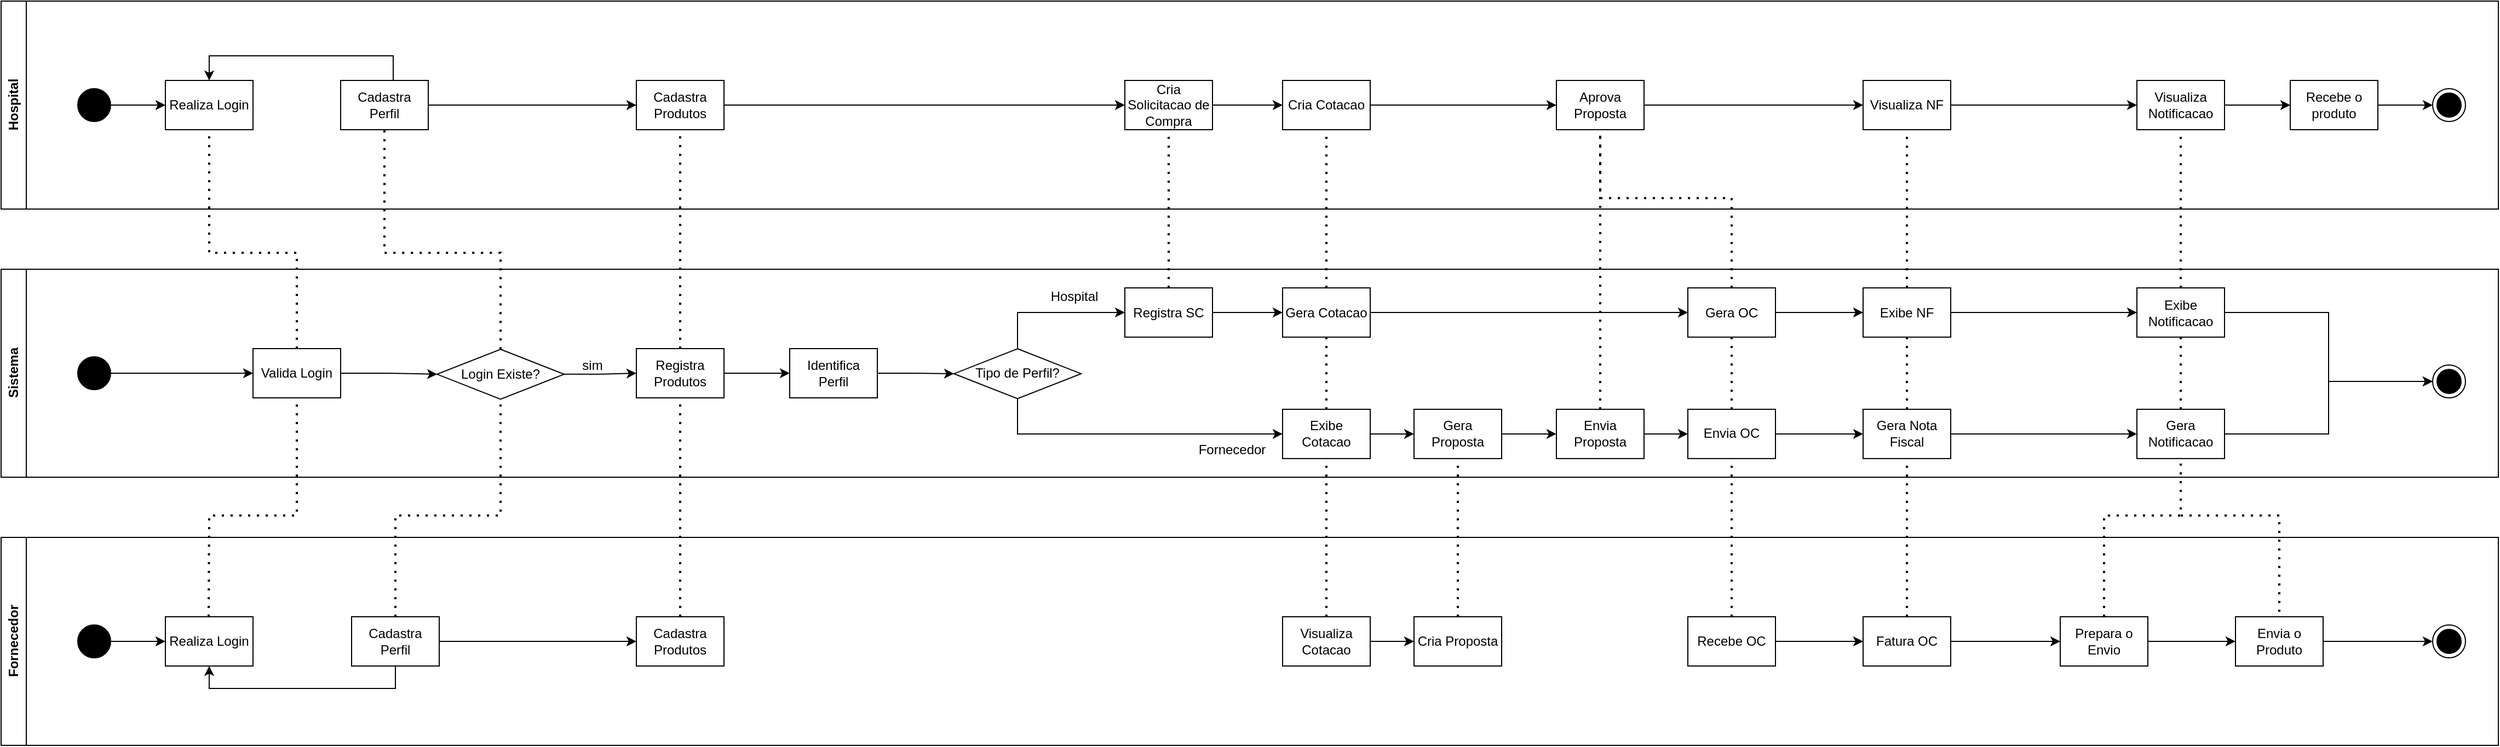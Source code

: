 <mxfile version="21.1.1" type="github">
  <diagram name="Página-1" id="NxQv1sxKOMNu2wI81o3b">
    <mxGraphModel dx="1391" dy="778" grid="1" gridSize="10" guides="1" tooltips="1" connect="1" arrows="1" fold="1" page="1" pageScale="1" pageWidth="827" pageHeight="1169" math="0" shadow="0">
      <root>
        <mxCell id="0" />
        <mxCell id="1" parent="0" />
        <mxCell id="3VhkNSMrKnLqijpkA6vH-1" value="Hospital" style="swimlane;horizontal=0;whiteSpace=wrap;html=1;resizable=1;rotatable=0;cloneable=0;deletable=0;movable=0;allowArrows=0;connectable=0;autosize=1;" parent="1" vertex="1">
          <mxGeometry x="90" y="150" width="2280" height="190" as="geometry" />
        </mxCell>
        <mxCell id="3VhkNSMrKnLqijpkA6vH-9" value="Realiza Login" style="rounded=0;whiteSpace=wrap;html=1;" parent="3VhkNSMrKnLqijpkA6vH-1" vertex="1">
          <mxGeometry x="150" y="72.5" width="80" height="45" as="geometry" />
        </mxCell>
        <mxCell id="msIecjwq2WBjN2WtS-0W-104" style="edgeStyle=orthogonalEdgeStyle;rounded=0;orthogonalLoop=1;jettySize=auto;html=1;entryX=0;entryY=0.5;entryDx=0;entryDy=0;" edge="1" parent="3VhkNSMrKnLqijpkA6vH-1" source="3VhkNSMrKnLqijpkA6vH-10" target="3VhkNSMrKnLqijpkA6vH-11">
          <mxGeometry relative="1" as="geometry" />
        </mxCell>
        <mxCell id="3VhkNSMrKnLqijpkA6vH-10" value="Cadastra Produtos" style="rounded=0;whiteSpace=wrap;html=1;" parent="3VhkNSMrKnLqijpkA6vH-1" vertex="1">
          <mxGeometry x="580" y="72.5" width="80" height="45" as="geometry" />
        </mxCell>
        <mxCell id="msIecjwq2WBjN2WtS-0W-105" style="edgeStyle=orthogonalEdgeStyle;rounded=0;orthogonalLoop=1;jettySize=auto;html=1;entryX=0;entryY=0.5;entryDx=0;entryDy=0;" edge="1" parent="3VhkNSMrKnLqijpkA6vH-1" source="3VhkNSMrKnLqijpkA6vH-11" target="3VhkNSMrKnLqijpkA6vH-12">
          <mxGeometry relative="1" as="geometry" />
        </mxCell>
        <mxCell id="3VhkNSMrKnLqijpkA6vH-11" value="Cria Solicitacao de Compra" style="rounded=0;whiteSpace=wrap;html=1;" parent="3VhkNSMrKnLqijpkA6vH-1" vertex="1">
          <mxGeometry x="1026" y="72.5" width="80" height="45" as="geometry" />
        </mxCell>
        <mxCell id="msIecjwq2WBjN2WtS-0W-116" style="edgeStyle=orthogonalEdgeStyle;rounded=0;orthogonalLoop=1;jettySize=auto;html=1;entryX=0;entryY=0.5;entryDx=0;entryDy=0;" edge="1" parent="3VhkNSMrKnLqijpkA6vH-1" source="3VhkNSMrKnLqijpkA6vH-12" target="msIecjwq2WBjN2WtS-0W-21">
          <mxGeometry relative="1" as="geometry" />
        </mxCell>
        <mxCell id="3VhkNSMrKnLqijpkA6vH-12" value="Cria Cotacao" style="rounded=0;whiteSpace=wrap;html=1;" parent="3VhkNSMrKnLqijpkA6vH-1" vertex="1">
          <mxGeometry x="1170" y="72.5" width="80" height="45" as="geometry" />
        </mxCell>
        <mxCell id="msIecjwq2WBjN2WtS-0W-143" style="edgeStyle=orthogonalEdgeStyle;rounded=0;orthogonalLoop=1;jettySize=auto;html=1;entryX=0;entryY=0.5;entryDx=0;entryDy=0;" edge="1" parent="3VhkNSMrKnLqijpkA6vH-1" source="3VhkNSMrKnLqijpkA6vH-15" target="msIecjwq2WBjN2WtS-0W-138">
          <mxGeometry relative="1" as="geometry" />
        </mxCell>
        <mxCell id="3VhkNSMrKnLqijpkA6vH-15" value="Visualiza NF" style="rounded=0;whiteSpace=wrap;html=1;" parent="3VhkNSMrKnLqijpkA6vH-1" vertex="1">
          <mxGeometry x="1700" y="72.5" width="80" height="45" as="geometry" />
        </mxCell>
        <mxCell id="msIecjwq2WBjN2WtS-0W-129" style="edgeStyle=orthogonalEdgeStyle;rounded=0;orthogonalLoop=1;jettySize=auto;html=1;" edge="1" parent="3VhkNSMrKnLqijpkA6vH-1" source="3VhkNSMrKnLqijpkA6vH-16" target="3VhkNSMrKnLqijpkA6vH-26">
          <mxGeometry relative="1" as="geometry" />
        </mxCell>
        <mxCell id="3VhkNSMrKnLqijpkA6vH-16" value="Recebe o produto" style="rounded=0;whiteSpace=wrap;html=1;" parent="3VhkNSMrKnLqijpkA6vH-1" vertex="1">
          <mxGeometry x="2090" y="72.5" width="80" height="45" as="geometry" />
        </mxCell>
        <mxCell id="msIecjwq2WBjN2WtS-0W-47" style="edgeStyle=orthogonalEdgeStyle;rounded=0;orthogonalLoop=1;jettySize=auto;html=1;entryX=0;entryY=0.5;entryDx=0;entryDy=0;" edge="1" parent="3VhkNSMrKnLqijpkA6vH-1" source="3VhkNSMrKnLqijpkA6vH-22" target="3VhkNSMrKnLqijpkA6vH-9">
          <mxGeometry relative="1" as="geometry" />
        </mxCell>
        <mxCell id="3VhkNSMrKnLqijpkA6vH-22" value="" style="ellipse;fillColor=strokeColor;html=1;" parent="3VhkNSMrKnLqijpkA6vH-1" vertex="1">
          <mxGeometry x="70" y="80" width="30" height="30" as="geometry" />
        </mxCell>
        <mxCell id="3VhkNSMrKnLqijpkA6vH-26" value="" style="ellipse;html=1;shape=endState;fillColor=strokeColor;" parent="3VhkNSMrKnLqijpkA6vH-1" vertex="1">
          <mxGeometry x="2220" y="80" width="30" height="30" as="geometry" />
        </mxCell>
        <mxCell id="msIecjwq2WBjN2WtS-0W-126" style="edgeStyle=orthogonalEdgeStyle;rounded=0;orthogonalLoop=1;jettySize=auto;html=1;entryX=0;entryY=0.5;entryDx=0;entryDy=0;" edge="1" parent="3VhkNSMrKnLqijpkA6vH-1" source="msIecjwq2WBjN2WtS-0W-21" target="3VhkNSMrKnLqijpkA6vH-15">
          <mxGeometry relative="1" as="geometry" />
        </mxCell>
        <mxCell id="msIecjwq2WBjN2WtS-0W-21" value="Aprova Proposta" style="rounded=0;whiteSpace=wrap;html=1;" vertex="1" parent="3VhkNSMrKnLqijpkA6vH-1">
          <mxGeometry x="1420" y="72.5" width="80" height="45" as="geometry" />
        </mxCell>
        <mxCell id="msIecjwq2WBjN2WtS-0W-78" style="edgeStyle=orthogonalEdgeStyle;rounded=0;orthogonalLoop=1;jettySize=auto;html=1;entryX=0.5;entryY=0;entryDx=0;entryDy=0;" edge="1" parent="3VhkNSMrKnLqijpkA6vH-1" source="msIecjwq2WBjN2WtS-0W-75" target="3VhkNSMrKnLqijpkA6vH-9">
          <mxGeometry relative="1" as="geometry">
            <Array as="points">
              <mxPoint x="358" y="50" />
              <mxPoint x="190" y="50" />
            </Array>
          </mxGeometry>
        </mxCell>
        <mxCell id="msIecjwq2WBjN2WtS-0W-85" style="edgeStyle=orthogonalEdgeStyle;rounded=0;orthogonalLoop=1;jettySize=auto;html=1;entryX=0;entryY=0.5;entryDx=0;entryDy=0;" edge="1" parent="3VhkNSMrKnLqijpkA6vH-1" source="msIecjwq2WBjN2WtS-0W-75" target="3VhkNSMrKnLqijpkA6vH-10">
          <mxGeometry relative="1" as="geometry" />
        </mxCell>
        <mxCell id="msIecjwq2WBjN2WtS-0W-75" value="Cadastra Perfil" style="rounded=0;whiteSpace=wrap;html=1;" vertex="1" parent="3VhkNSMrKnLqijpkA6vH-1">
          <mxGeometry x="310" y="72.5" width="80" height="45" as="geometry" />
        </mxCell>
        <mxCell id="msIecjwq2WBjN2WtS-0W-144" style="edgeStyle=orthogonalEdgeStyle;rounded=0;orthogonalLoop=1;jettySize=auto;html=1;entryX=0;entryY=0.5;entryDx=0;entryDy=0;" edge="1" parent="3VhkNSMrKnLqijpkA6vH-1" source="msIecjwq2WBjN2WtS-0W-138" target="3VhkNSMrKnLqijpkA6vH-16">
          <mxGeometry relative="1" as="geometry" />
        </mxCell>
        <mxCell id="msIecjwq2WBjN2WtS-0W-138" value="Visualiza Notificacao" style="rounded=0;whiteSpace=wrap;html=1;" vertex="1" parent="3VhkNSMrKnLqijpkA6vH-1">
          <mxGeometry x="1950" y="72.5" width="80" height="45" as="geometry" />
        </mxCell>
        <mxCell id="3VhkNSMrKnLqijpkA6vH-2" value="Sistema" style="swimlane;horizontal=0;whiteSpace=wrap;html=1;movable=0;resizable=1;rotatable=0;cloneable=0;deletable=0;autosize=1;connectable=0;allowArrows=0;" parent="1" vertex="1">
          <mxGeometry x="90" y="395" width="2280" height="190" as="geometry" />
        </mxCell>
        <mxCell id="msIecjwq2WBjN2WtS-0W-48" style="edgeStyle=orthogonalEdgeStyle;rounded=0;orthogonalLoop=1;jettySize=auto;html=1;entryX=0;entryY=0.5;entryDx=0;entryDy=0;" edge="1" parent="3VhkNSMrKnLqijpkA6vH-2" source="3VhkNSMrKnLqijpkA6vH-25" target="msIecjwq2WBjN2WtS-0W-26">
          <mxGeometry relative="1" as="geometry" />
        </mxCell>
        <mxCell id="3VhkNSMrKnLqijpkA6vH-25" value="" style="ellipse;fillColor=strokeColor;html=1;" parent="3VhkNSMrKnLqijpkA6vH-2" vertex="1">
          <mxGeometry x="70" y="80" width="30" height="30" as="geometry" />
        </mxCell>
        <mxCell id="msIecjwq2WBjN2WtS-0W-61" value="" style="edgeStyle=orthogonalEdgeStyle;rounded=0;orthogonalLoop=1;jettySize=auto;html=1;" edge="1" parent="3VhkNSMrKnLqijpkA6vH-2" source="msIecjwq2WBjN2WtS-0W-26" target="msIecjwq2WBjN2WtS-0W-57">
          <mxGeometry relative="1" as="geometry" />
        </mxCell>
        <mxCell id="msIecjwq2WBjN2WtS-0W-26" value="Valida Login" style="rounded=0;whiteSpace=wrap;html=1;" vertex="1" parent="3VhkNSMrKnLqijpkA6vH-2">
          <mxGeometry x="230" y="72.5" width="80" height="45" as="geometry" />
        </mxCell>
        <mxCell id="msIecjwq2WBjN2WtS-0W-98" style="edgeStyle=orthogonalEdgeStyle;rounded=0;orthogonalLoop=1;jettySize=auto;html=1;entryX=0;entryY=0.5;entryDx=0;entryDy=0;" edge="1" parent="3VhkNSMrKnLqijpkA6vH-2" source="msIecjwq2WBjN2WtS-0W-29" target="msIecjwq2WBjN2WtS-0W-91">
          <mxGeometry relative="1" as="geometry" />
        </mxCell>
        <mxCell id="msIecjwq2WBjN2WtS-0W-29" value="Exibe Cotacao" style="rounded=0;whiteSpace=wrap;html=1;" vertex="1" parent="3VhkNSMrKnLqijpkA6vH-2">
          <mxGeometry x="1170" y="127.96" width="80" height="45" as="geometry" />
        </mxCell>
        <mxCell id="msIecjwq2WBjN2WtS-0W-42" style="edgeStyle=orthogonalEdgeStyle;rounded=0;orthogonalLoop=1;jettySize=auto;html=1;entryX=0;entryY=0.5;entryDx=0;entryDy=0;exitX=0.5;exitY=1;exitDx=0;exitDy=0;" edge="1" parent="3VhkNSMrKnLqijpkA6vH-2" source="msIecjwq2WBjN2WtS-0W-71" target="msIecjwq2WBjN2WtS-0W-29">
          <mxGeometry relative="1" as="geometry">
            <mxPoint x="919.5" y="118.58" as="sourcePoint" />
            <Array as="points">
              <mxPoint x="928" y="150.53" />
            </Array>
          </mxGeometry>
        </mxCell>
        <mxCell id="msIecjwq2WBjN2WtS-0W-40" value="" style="endArrow=none;dashed=1;html=1;dashPattern=1 3;strokeWidth=2;rounded=0;exitX=0.5;exitY=0;exitDx=0;exitDy=0;entryX=0.5;entryY=1;entryDx=0;entryDy=0;" edge="1" parent="3VhkNSMrKnLqijpkA6vH-2" target="msIecjwq2WBjN2WtS-0W-26">
          <mxGeometry width="50" height="50" relative="1" as="geometry">
            <mxPoint x="189.5" y="317.5" as="sourcePoint" />
            <mxPoint x="200" y="135" as="targetPoint" />
            <Array as="points">
              <mxPoint x="190" y="225" />
              <mxPoint x="270" y="225" />
            </Array>
          </mxGeometry>
        </mxCell>
        <mxCell id="msIecjwq2WBjN2WtS-0W-43" value="Hospital" style="text;html=1;strokeColor=none;fillColor=none;align=center;verticalAlign=middle;whiteSpace=wrap;rounded=0;" vertex="1" parent="3VhkNSMrKnLqijpkA6vH-2">
          <mxGeometry x="960" y="17.03" width="40" height="15" as="geometry" />
        </mxCell>
        <mxCell id="msIecjwq2WBjN2WtS-0W-44" value="Fornecedor" style="text;html=1;strokeColor=none;fillColor=none;align=center;verticalAlign=middle;whiteSpace=wrap;rounded=0;" vertex="1" parent="3VhkNSMrKnLqijpkA6vH-2">
          <mxGeometry x="1104" y="157.96" width="40" height="15" as="geometry" />
        </mxCell>
        <mxCell id="msIecjwq2WBjN2WtS-0W-69" style="edgeStyle=orthogonalEdgeStyle;rounded=0;orthogonalLoop=1;jettySize=auto;html=1;entryX=0;entryY=0.5;entryDx=0;entryDy=0;" edge="1" parent="3VhkNSMrKnLqijpkA6vH-2" source="msIecjwq2WBjN2WtS-0W-51" target="msIecjwq2WBjN2WtS-0W-68">
          <mxGeometry relative="1" as="geometry" />
        </mxCell>
        <mxCell id="msIecjwq2WBjN2WtS-0W-51" value="Registra Produtos" style="rounded=0;whiteSpace=wrap;html=1;" vertex="1" parent="3VhkNSMrKnLqijpkA6vH-2">
          <mxGeometry x="580" y="72.5" width="80" height="45" as="geometry" />
        </mxCell>
        <mxCell id="msIecjwq2WBjN2WtS-0W-63" style="edgeStyle=orthogonalEdgeStyle;rounded=0;orthogonalLoop=1;jettySize=auto;html=1;" edge="1" parent="3VhkNSMrKnLqijpkA6vH-2" source="msIecjwq2WBjN2WtS-0W-57" target="msIecjwq2WBjN2WtS-0W-51">
          <mxGeometry relative="1" as="geometry" />
        </mxCell>
        <mxCell id="msIecjwq2WBjN2WtS-0W-57" value="Login Existe?" style="rhombus;whiteSpace=wrap;html=1;" vertex="1" parent="3VhkNSMrKnLqijpkA6vH-2">
          <mxGeometry x="398" y="73.12" width="116" height="45.62" as="geometry" />
        </mxCell>
        <mxCell id="msIecjwq2WBjN2WtS-0W-59" value="sim" style="text;html=1;strokeColor=none;fillColor=none;align=center;verticalAlign=middle;whiteSpace=wrap;rounded=0;" vertex="1" parent="3VhkNSMrKnLqijpkA6vH-2">
          <mxGeometry x="520" y="80" width="40" height="15" as="geometry" />
        </mxCell>
        <mxCell id="msIecjwq2WBjN2WtS-0W-73" style="edgeStyle=orthogonalEdgeStyle;rounded=0;orthogonalLoop=1;jettySize=auto;html=1;exitX=1;exitY=0.5;exitDx=0;exitDy=0;entryX=0;entryY=0.5;entryDx=0;entryDy=0;" edge="1" parent="3VhkNSMrKnLqijpkA6vH-2" source="msIecjwq2WBjN2WtS-0W-68" target="msIecjwq2WBjN2WtS-0W-71">
          <mxGeometry relative="1" as="geometry" />
        </mxCell>
        <mxCell id="msIecjwq2WBjN2WtS-0W-68" value="Identifica Perfil" style="rounded=0;whiteSpace=wrap;html=1;" vertex="1" parent="3VhkNSMrKnLqijpkA6vH-2">
          <mxGeometry x="720" y="72.5" width="80" height="45" as="geometry" />
        </mxCell>
        <mxCell id="msIecjwq2WBjN2WtS-0W-88" style="edgeStyle=orthogonalEdgeStyle;rounded=0;orthogonalLoop=1;jettySize=auto;html=1;entryX=0;entryY=0.5;entryDx=0;entryDy=0;" edge="1" parent="3VhkNSMrKnLqijpkA6vH-2" source="msIecjwq2WBjN2WtS-0W-71" target="msIecjwq2WBjN2WtS-0W-87">
          <mxGeometry relative="1" as="geometry">
            <Array as="points">
              <mxPoint x="928" y="40" />
            </Array>
          </mxGeometry>
        </mxCell>
        <mxCell id="msIecjwq2WBjN2WtS-0W-71" value="Tipo de Perfil?" style="rhombus;whiteSpace=wrap;html=1;" vertex="1" parent="3VhkNSMrKnLqijpkA6vH-2">
          <mxGeometry x="870" y="72.65" width="116" height="45.62" as="geometry" />
        </mxCell>
        <mxCell id="msIecjwq2WBjN2WtS-0W-90" style="edgeStyle=orthogonalEdgeStyle;rounded=0;orthogonalLoop=1;jettySize=auto;html=1;entryX=0;entryY=0.5;entryDx=0;entryDy=0;" edge="1" parent="3VhkNSMrKnLqijpkA6vH-2" source="msIecjwq2WBjN2WtS-0W-87" target="msIecjwq2WBjN2WtS-0W-89">
          <mxGeometry relative="1" as="geometry" />
        </mxCell>
        <mxCell id="msIecjwq2WBjN2WtS-0W-87" value="Registra SC" style="rounded=0;whiteSpace=wrap;html=1;" vertex="1" parent="3VhkNSMrKnLqijpkA6vH-2">
          <mxGeometry x="1026" y="17.03" width="80" height="45" as="geometry" />
        </mxCell>
        <mxCell id="msIecjwq2WBjN2WtS-0W-119" style="edgeStyle=orthogonalEdgeStyle;rounded=0;orthogonalLoop=1;jettySize=auto;html=1;entryX=0;entryY=0.5;entryDx=0;entryDy=0;" edge="1" parent="3VhkNSMrKnLqijpkA6vH-2" source="msIecjwq2WBjN2WtS-0W-89" target="msIecjwq2WBjN2WtS-0W-111">
          <mxGeometry relative="1" as="geometry" />
        </mxCell>
        <mxCell id="msIecjwq2WBjN2WtS-0W-89" value="Gera Cotacao" style="rounded=0;whiteSpace=wrap;html=1;" vertex="1" parent="3VhkNSMrKnLqijpkA6vH-2">
          <mxGeometry x="1170" y="17.03" width="80" height="45" as="geometry" />
        </mxCell>
        <mxCell id="msIecjwq2WBjN2WtS-0W-99" style="edgeStyle=orthogonalEdgeStyle;rounded=0;orthogonalLoop=1;jettySize=auto;html=1;entryX=0;entryY=0.5;entryDx=0;entryDy=0;" edge="1" parent="3VhkNSMrKnLqijpkA6vH-2" source="msIecjwq2WBjN2WtS-0W-91" target="msIecjwq2WBjN2WtS-0W-97">
          <mxGeometry relative="1" as="geometry" />
        </mxCell>
        <mxCell id="msIecjwq2WBjN2WtS-0W-91" value="Gera Proposta" style="rounded=0;whiteSpace=wrap;html=1;" vertex="1" parent="3VhkNSMrKnLqijpkA6vH-2">
          <mxGeometry x="1290" y="127.96" width="80" height="45" as="geometry" />
        </mxCell>
        <mxCell id="3VhkNSMrKnLqijpkA6vH-28" value="" style="ellipse;html=1;shape=endState;fillColor=strokeColor;" parent="3VhkNSMrKnLqijpkA6vH-2" vertex="1">
          <mxGeometry x="2220" y="87.5" width="30" height="30" as="geometry" />
        </mxCell>
        <mxCell id="msIecjwq2WBjN2WtS-0W-96" value="" style="endArrow=none;dashed=1;html=1;dashPattern=1 3;strokeWidth=2;rounded=0;entryX=0.5;entryY=1;entryDx=0;entryDy=0;exitX=0.5;exitY=0;exitDx=0;exitDy=0;" edge="1" parent="3VhkNSMrKnLqijpkA6vH-2" source="msIecjwq2WBjN2WtS-0W-29" target="msIecjwq2WBjN2WtS-0W-89">
          <mxGeometry width="50" height="50" relative="1" as="geometry">
            <mxPoint x="1050" y="155" as="sourcePoint" />
            <mxPoint x="1100" y="105" as="targetPoint" />
          </mxGeometry>
        </mxCell>
        <mxCell id="msIecjwq2WBjN2WtS-0W-118" style="edgeStyle=orthogonalEdgeStyle;rounded=0;orthogonalLoop=1;jettySize=auto;html=1;entryX=0;entryY=0.5;entryDx=0;entryDy=0;" edge="1" parent="3VhkNSMrKnLqijpkA6vH-2" source="msIecjwq2WBjN2WtS-0W-97" target="msIecjwq2WBjN2WtS-0W-113">
          <mxGeometry relative="1" as="geometry" />
        </mxCell>
        <mxCell id="msIecjwq2WBjN2WtS-0W-97" value="Envia Proposta" style="rounded=0;whiteSpace=wrap;html=1;" vertex="1" parent="3VhkNSMrKnLqijpkA6vH-2">
          <mxGeometry x="1420" y="127.96" width="80" height="45" as="geometry" />
        </mxCell>
        <mxCell id="msIecjwq2WBjN2WtS-0W-124" style="edgeStyle=orthogonalEdgeStyle;rounded=0;orthogonalLoop=1;jettySize=auto;html=1;entryX=0;entryY=0.5;entryDx=0;entryDy=0;" edge="1" parent="3VhkNSMrKnLqijpkA6vH-2" source="msIecjwq2WBjN2WtS-0W-111" target="msIecjwq2WBjN2WtS-0W-122">
          <mxGeometry relative="1" as="geometry" />
        </mxCell>
        <mxCell id="msIecjwq2WBjN2WtS-0W-111" value="Gera OC" style="rounded=0;whiteSpace=wrap;html=1;" vertex="1" parent="3VhkNSMrKnLqijpkA6vH-2">
          <mxGeometry x="1540" y="17.03" width="80" height="45" as="geometry" />
        </mxCell>
        <mxCell id="msIecjwq2WBjN2WtS-0W-121" style="edgeStyle=orthogonalEdgeStyle;rounded=0;orthogonalLoop=1;jettySize=auto;html=1;entryX=0;entryY=0.5;entryDx=0;entryDy=0;" edge="1" parent="3VhkNSMrKnLqijpkA6vH-2" source="msIecjwq2WBjN2WtS-0W-113" target="msIecjwq2WBjN2WtS-0W-120">
          <mxGeometry relative="1" as="geometry" />
        </mxCell>
        <mxCell id="msIecjwq2WBjN2WtS-0W-113" value="Envia OC" style="rounded=0;whiteSpace=wrap;html=1;" vertex="1" parent="3VhkNSMrKnLqijpkA6vH-2">
          <mxGeometry x="1540" y="127.96" width="80" height="45" as="geometry" />
        </mxCell>
        <mxCell id="msIecjwq2WBjN2WtS-0W-115" value="" style="endArrow=none;dashed=1;html=1;dashPattern=1 3;strokeWidth=2;rounded=0;entryX=0.5;entryY=1;entryDx=0;entryDy=0;exitX=0.5;exitY=0;exitDx=0;exitDy=0;" edge="1" parent="3VhkNSMrKnLqijpkA6vH-2" source="msIecjwq2WBjN2WtS-0W-113" target="msIecjwq2WBjN2WtS-0W-111">
          <mxGeometry width="50" height="50" relative="1" as="geometry">
            <mxPoint x="1510" y="125" as="sourcePoint" />
            <mxPoint x="1560" y="75" as="targetPoint" />
          </mxGeometry>
        </mxCell>
        <mxCell id="msIecjwq2WBjN2WtS-0W-148" style="edgeStyle=orthogonalEdgeStyle;rounded=0;orthogonalLoop=1;jettySize=auto;html=1;" edge="1" parent="3VhkNSMrKnLqijpkA6vH-2" source="msIecjwq2WBjN2WtS-0W-120" target="msIecjwq2WBjN2WtS-0W-134">
          <mxGeometry relative="1" as="geometry" />
        </mxCell>
        <mxCell id="msIecjwq2WBjN2WtS-0W-120" value="Gera Nota Fiscal" style="rounded=0;whiteSpace=wrap;html=1;" vertex="1" parent="3VhkNSMrKnLqijpkA6vH-2">
          <mxGeometry x="1700" y="127.96" width="80" height="45" as="geometry" />
        </mxCell>
        <mxCell id="msIecjwq2WBjN2WtS-0W-147" style="edgeStyle=orthogonalEdgeStyle;rounded=0;orthogonalLoop=1;jettySize=auto;html=1;" edge="1" parent="3VhkNSMrKnLqijpkA6vH-2" source="msIecjwq2WBjN2WtS-0W-122" target="msIecjwq2WBjN2WtS-0W-139">
          <mxGeometry relative="1" as="geometry" />
        </mxCell>
        <mxCell id="msIecjwq2WBjN2WtS-0W-122" value="Exibe NF" style="rounded=0;whiteSpace=wrap;html=1;" vertex="1" parent="3VhkNSMrKnLqijpkA6vH-2">
          <mxGeometry x="1700" y="17.03" width="80" height="45" as="geometry" />
        </mxCell>
        <mxCell id="msIecjwq2WBjN2WtS-0W-123" value="" style="endArrow=none;dashed=1;html=1;dashPattern=1 3;strokeWidth=2;rounded=0;entryX=0.5;entryY=1;entryDx=0;entryDy=0;exitX=0.5;exitY=0;exitDx=0;exitDy=0;" edge="1" parent="3VhkNSMrKnLqijpkA6vH-2" source="msIecjwq2WBjN2WtS-0W-120" target="msIecjwq2WBjN2WtS-0W-122">
          <mxGeometry width="50" height="50" relative="1" as="geometry">
            <mxPoint x="1720" y="135" as="sourcePoint" />
            <mxPoint x="1770" y="85" as="targetPoint" />
          </mxGeometry>
        </mxCell>
        <mxCell id="msIecjwq2WBjN2WtS-0W-146" style="edgeStyle=orthogonalEdgeStyle;rounded=0;orthogonalLoop=1;jettySize=auto;html=1;entryX=0;entryY=0.5;entryDx=0;entryDy=0;" edge="1" parent="3VhkNSMrKnLqijpkA6vH-2" source="msIecjwq2WBjN2WtS-0W-134" target="3VhkNSMrKnLqijpkA6vH-28">
          <mxGeometry relative="1" as="geometry" />
        </mxCell>
        <mxCell id="msIecjwq2WBjN2WtS-0W-134" value="Gera Notificacao" style="rounded=0;whiteSpace=wrap;html=1;" vertex="1" parent="3VhkNSMrKnLqijpkA6vH-2">
          <mxGeometry x="1950" y="127.96" width="80" height="45" as="geometry" />
        </mxCell>
        <mxCell id="msIecjwq2WBjN2WtS-0W-145" style="edgeStyle=orthogonalEdgeStyle;rounded=0;orthogonalLoop=1;jettySize=auto;html=1;entryX=0;entryY=0.5;entryDx=0;entryDy=0;" edge="1" parent="3VhkNSMrKnLqijpkA6vH-2" source="msIecjwq2WBjN2WtS-0W-139" target="3VhkNSMrKnLqijpkA6vH-28">
          <mxGeometry relative="1" as="geometry" />
        </mxCell>
        <mxCell id="msIecjwq2WBjN2WtS-0W-139" value="Exibe Notificacao" style="rounded=0;whiteSpace=wrap;html=1;" vertex="1" parent="3VhkNSMrKnLqijpkA6vH-2">
          <mxGeometry x="1950" y="17.03" width="80" height="45" as="geometry" />
        </mxCell>
        <mxCell id="msIecjwq2WBjN2WtS-0W-140" value="" style="endArrow=none;dashed=1;html=1;dashPattern=1 3;strokeWidth=2;rounded=0;entryX=0.5;entryY=1;entryDx=0;entryDy=0;exitX=0.5;exitY=0;exitDx=0;exitDy=0;" edge="1" parent="3VhkNSMrKnLqijpkA6vH-2" source="msIecjwq2WBjN2WtS-0W-134" target="msIecjwq2WBjN2WtS-0W-139">
          <mxGeometry width="50" height="50" relative="1" as="geometry">
            <mxPoint x="1850" y="135" as="sourcePoint" />
            <mxPoint x="1900" y="85" as="targetPoint" />
          </mxGeometry>
        </mxCell>
        <mxCell id="3VhkNSMrKnLqijpkA6vH-3" value="Fornecedor" style="swimlane;horizontal=0;whiteSpace=wrap;html=1;startSize=23;deletable=0;cloneable=0;rotatable=0;resizable=1;movable=0;connectable=0;allowArrows=0;autosize=1;" parent="1" vertex="1">
          <mxGeometry x="90" y="640" width="2280" height="190" as="geometry" />
        </mxCell>
        <mxCell id="msIecjwq2WBjN2WtS-0W-49" style="edgeStyle=orthogonalEdgeStyle;rounded=0;orthogonalLoop=1;jettySize=auto;html=1;entryX=0;entryY=0.5;entryDx=0;entryDy=0;" edge="1" parent="3VhkNSMrKnLqijpkA6vH-3" source="3VhkNSMrKnLqijpkA6vH-24" target="3VhkNSMrKnLqijpkA6vH-29">
          <mxGeometry relative="1" as="geometry" />
        </mxCell>
        <mxCell id="3VhkNSMrKnLqijpkA6vH-24" value="" style="ellipse;fillColor=strokeColor;html=1;" parent="3VhkNSMrKnLqijpkA6vH-3" vertex="1">
          <mxGeometry x="70" y="80" width="30" height="30" as="geometry" />
        </mxCell>
        <mxCell id="3VhkNSMrKnLqijpkA6vH-27" value="" style="ellipse;html=1;shape=endState;fillColor=strokeColor;" parent="3VhkNSMrKnLqijpkA6vH-3" vertex="1">
          <mxGeometry x="2220" y="80" width="30" height="30" as="geometry" />
        </mxCell>
        <mxCell id="3VhkNSMrKnLqijpkA6vH-29" value="Realiza Login" style="rounded=0;whiteSpace=wrap;html=1;" parent="3VhkNSMrKnLqijpkA6vH-3" vertex="1">
          <mxGeometry x="150" y="72.5" width="80" height="45" as="geometry" />
        </mxCell>
        <mxCell id="msIecjwq2WBjN2WtS-0W-109" style="edgeStyle=orthogonalEdgeStyle;rounded=0;orthogonalLoop=1;jettySize=auto;html=1;entryX=0;entryY=0.5;entryDx=0;entryDy=0;" edge="1" parent="3VhkNSMrKnLqijpkA6vH-3" source="3VhkNSMrKnLqijpkA6vH-32" target="3VhkNSMrKnLqijpkA6vH-33">
          <mxGeometry relative="1" as="geometry" />
        </mxCell>
        <mxCell id="3VhkNSMrKnLqijpkA6vH-32" value="Visualiza Cotacao" style="rounded=0;whiteSpace=wrap;html=1;" parent="3VhkNSMrKnLqijpkA6vH-3" vertex="1">
          <mxGeometry x="1170" y="72.5" width="80" height="45" as="geometry" />
        </mxCell>
        <mxCell id="3VhkNSMrKnLqijpkA6vH-33" value="Cria Proposta" style="rounded=0;whiteSpace=wrap;html=1;" parent="3VhkNSMrKnLqijpkA6vH-3" vertex="1">
          <mxGeometry x="1290" y="72.5" width="80" height="45" as="geometry" />
        </mxCell>
        <mxCell id="msIecjwq2WBjN2WtS-0W-117" style="edgeStyle=orthogonalEdgeStyle;rounded=0;orthogonalLoop=1;jettySize=auto;html=1;entryX=0;entryY=0.5;entryDx=0;entryDy=0;" edge="1" parent="3VhkNSMrKnLqijpkA6vH-3" source="3VhkNSMrKnLqijpkA6vH-34" target="3VhkNSMrKnLqijpkA6vH-35">
          <mxGeometry relative="1" as="geometry" />
        </mxCell>
        <mxCell id="3VhkNSMrKnLqijpkA6vH-34" value="Recebe OC" style="rounded=0;whiteSpace=wrap;html=1;" parent="3VhkNSMrKnLqijpkA6vH-3" vertex="1">
          <mxGeometry x="1540" y="72.5" width="80" height="45" as="geometry" />
        </mxCell>
        <mxCell id="msIecjwq2WBjN2WtS-0W-131" style="edgeStyle=orthogonalEdgeStyle;rounded=0;orthogonalLoop=1;jettySize=auto;html=1;entryX=0;entryY=0.5;entryDx=0;entryDy=0;" edge="1" parent="3VhkNSMrKnLqijpkA6vH-3" source="3VhkNSMrKnLqijpkA6vH-35" target="3VhkNSMrKnLqijpkA6vH-36">
          <mxGeometry relative="1" as="geometry" />
        </mxCell>
        <mxCell id="3VhkNSMrKnLqijpkA6vH-35" value="Fatura OC" style="rounded=0;whiteSpace=wrap;html=1;" parent="3VhkNSMrKnLqijpkA6vH-3" vertex="1">
          <mxGeometry x="1700" y="72.5" width="80" height="45" as="geometry" />
        </mxCell>
        <mxCell id="msIecjwq2WBjN2WtS-0W-132" style="edgeStyle=orthogonalEdgeStyle;rounded=0;orthogonalLoop=1;jettySize=auto;html=1;entryX=0;entryY=0.5;entryDx=0;entryDy=0;" edge="1" parent="3VhkNSMrKnLqijpkA6vH-3" source="3VhkNSMrKnLqijpkA6vH-36" target="msIecjwq2WBjN2WtS-0W-22">
          <mxGeometry relative="1" as="geometry" />
        </mxCell>
        <mxCell id="3VhkNSMrKnLqijpkA6vH-36" value="Prepara o Envio" style="rounded=0;whiteSpace=wrap;html=1;" parent="3VhkNSMrKnLqijpkA6vH-3" vertex="1">
          <mxGeometry x="1880" y="72.5" width="80" height="45" as="geometry" />
        </mxCell>
        <mxCell id="msIecjwq2WBjN2WtS-0W-133" style="edgeStyle=orthogonalEdgeStyle;rounded=0;orthogonalLoop=1;jettySize=auto;html=1;entryX=0;entryY=0.5;entryDx=0;entryDy=0;" edge="1" parent="3VhkNSMrKnLqijpkA6vH-3" source="msIecjwq2WBjN2WtS-0W-22" target="3VhkNSMrKnLqijpkA6vH-27">
          <mxGeometry relative="1" as="geometry" />
        </mxCell>
        <mxCell id="msIecjwq2WBjN2WtS-0W-22" value="Envia o Produto" style="rounded=0;whiteSpace=wrap;html=1;" vertex="1" parent="3VhkNSMrKnLqijpkA6vH-3">
          <mxGeometry x="2040" y="72.5" width="80" height="45" as="geometry" />
        </mxCell>
        <mxCell id="msIecjwq2WBjN2WtS-0W-25" value="Cadastra Produtos" style="rounded=0;whiteSpace=wrap;html=1;" vertex="1" parent="3VhkNSMrKnLqijpkA6vH-3">
          <mxGeometry x="580" y="72.5" width="80" height="45" as="geometry" />
        </mxCell>
        <mxCell id="msIecjwq2WBjN2WtS-0W-81" style="edgeStyle=orthogonalEdgeStyle;rounded=0;orthogonalLoop=1;jettySize=auto;html=1;entryX=0.5;entryY=1;entryDx=0;entryDy=0;" edge="1" parent="3VhkNSMrKnLqijpkA6vH-3" source="msIecjwq2WBjN2WtS-0W-80" target="3VhkNSMrKnLqijpkA6vH-29">
          <mxGeometry relative="1" as="geometry">
            <Array as="points">
              <mxPoint x="360" y="138" />
              <mxPoint x="190" y="138" />
            </Array>
          </mxGeometry>
        </mxCell>
        <mxCell id="msIecjwq2WBjN2WtS-0W-86" style="edgeStyle=orthogonalEdgeStyle;rounded=0;orthogonalLoop=1;jettySize=auto;html=1;" edge="1" parent="3VhkNSMrKnLqijpkA6vH-3" source="msIecjwq2WBjN2WtS-0W-80" target="msIecjwq2WBjN2WtS-0W-25">
          <mxGeometry relative="1" as="geometry" />
        </mxCell>
        <mxCell id="msIecjwq2WBjN2WtS-0W-80" value="Cadastra Perfil" style="rounded=0;whiteSpace=wrap;html=1;" vertex="1" parent="3VhkNSMrKnLqijpkA6vH-3">
          <mxGeometry x="320" y="72.5" width="80" height="45" as="geometry" />
        </mxCell>
        <mxCell id="msIecjwq2WBjN2WtS-0W-39" value="" style="endArrow=none;dashed=1;html=1;dashPattern=1 3;strokeWidth=2;rounded=0;entryX=0.5;entryY=1;entryDx=0;entryDy=0;exitX=0.5;exitY=0;exitDx=0;exitDy=0;" edge="1" parent="1" source="msIecjwq2WBjN2WtS-0W-26" target="3VhkNSMrKnLqijpkA6vH-9">
          <mxGeometry width="50" height="50" relative="1" as="geometry">
            <mxPoint x="270" y="390" as="sourcePoint" />
            <mxPoint x="320" y="340" as="targetPoint" />
            <Array as="points">
              <mxPoint x="360" y="380" />
              <mxPoint x="280" y="380" />
            </Array>
          </mxGeometry>
        </mxCell>
        <mxCell id="msIecjwq2WBjN2WtS-0W-77" value="" style="endArrow=none;dashed=1;html=1;dashPattern=1 3;strokeWidth=2;rounded=0;entryX=0.5;entryY=1;entryDx=0;entryDy=0;exitX=0.5;exitY=0;exitDx=0;exitDy=0;" edge="1" parent="1" source="msIecjwq2WBjN2WtS-0W-57" target="msIecjwq2WBjN2WtS-0W-75">
          <mxGeometry width="50" height="50" relative="1" as="geometry">
            <mxPoint x="453.5" y="460" as="sourcePoint" />
            <mxPoint x="453.5" y="260" as="targetPoint" />
            <Array as="points">
              <mxPoint x="546" y="380" />
              <mxPoint x="490" y="380" />
              <mxPoint x="440" y="380" />
            </Array>
          </mxGeometry>
        </mxCell>
        <mxCell id="msIecjwq2WBjN2WtS-0W-79" value="" style="endArrow=none;dashed=1;html=1;dashPattern=1 3;strokeWidth=2;rounded=0;entryX=0.5;entryY=1;entryDx=0;entryDy=0;exitX=0.5;exitY=0;exitDx=0;exitDy=0;" edge="1" parent="1" source="msIecjwq2WBjN2WtS-0W-80" target="msIecjwq2WBjN2WtS-0W-57">
          <mxGeometry width="50" height="50" relative="1" as="geometry">
            <mxPoint x="440" y="620" as="sourcePoint" />
            <mxPoint x="500" y="520.93" as="targetPoint" />
            <Array as="points">
              <mxPoint x="450" y="620" />
              <mxPoint x="546" y="620" />
            </Array>
          </mxGeometry>
        </mxCell>
        <mxCell id="msIecjwq2WBjN2WtS-0W-83" value="" style="endArrow=none;dashed=1;html=1;dashPattern=1 3;strokeWidth=2;rounded=0;entryX=0.5;entryY=1;entryDx=0;entryDy=0;exitX=0.5;exitY=0;exitDx=0;exitDy=0;" edge="1" parent="1" source="msIecjwq2WBjN2WtS-0W-25" target="msIecjwq2WBjN2WtS-0W-51">
          <mxGeometry width="50" height="50" relative="1" as="geometry">
            <mxPoint x="780" y="660" as="sourcePoint" />
            <mxPoint x="830" y="610" as="targetPoint" />
          </mxGeometry>
        </mxCell>
        <mxCell id="msIecjwq2WBjN2WtS-0W-84" value="" style="endArrow=none;dashed=1;html=1;dashPattern=1 3;strokeWidth=2;rounded=0;exitX=0.5;exitY=0;exitDx=0;exitDy=0;entryX=0.5;entryY=1;entryDx=0;entryDy=0;" edge="1" parent="1" source="msIecjwq2WBjN2WtS-0W-51" target="3VhkNSMrKnLqijpkA6vH-10">
          <mxGeometry width="50" height="50" relative="1" as="geometry">
            <mxPoint x="709.5" y="452.5" as="sourcePoint" />
            <mxPoint x="720" y="300" as="targetPoint" />
          </mxGeometry>
        </mxCell>
        <mxCell id="msIecjwq2WBjN2WtS-0W-100" value="" style="endArrow=none;dashed=1;html=1;dashPattern=1 3;strokeWidth=2;rounded=0;entryX=0.5;entryY=1;entryDx=0;entryDy=0;exitX=0.5;exitY=0;exitDx=0;exitDy=0;" edge="1" parent="1" source="msIecjwq2WBjN2WtS-0W-89" target="3VhkNSMrKnLqijpkA6vH-12">
          <mxGeometry width="50" height="50" relative="1" as="geometry">
            <mxPoint x="1275" y="340" as="sourcePoint" />
            <mxPoint x="1325" y="290" as="targetPoint" />
          </mxGeometry>
        </mxCell>
        <mxCell id="msIecjwq2WBjN2WtS-0W-103" value="" style="endArrow=none;dashed=1;html=1;dashPattern=1 3;strokeWidth=2;rounded=0;entryX=0.5;entryY=1;entryDx=0;entryDy=0;exitX=0.5;exitY=0;exitDx=0;exitDy=0;" edge="1" parent="1" source="msIecjwq2WBjN2WtS-0W-87" target="3VhkNSMrKnLqijpkA6vH-11">
          <mxGeometry width="50" height="50" relative="1" as="geometry">
            <mxPoint x="1030" y="330" as="sourcePoint" />
            <mxPoint x="1080" y="280" as="targetPoint" />
          </mxGeometry>
        </mxCell>
        <mxCell id="msIecjwq2WBjN2WtS-0W-106" value="" style="endArrow=none;dashed=1;html=1;dashPattern=1 3;strokeWidth=2;rounded=0;entryX=0.5;entryY=1;entryDx=0;entryDy=0;exitX=0.5;exitY=0;exitDx=0;exitDy=0;" edge="1" parent="1" source="msIecjwq2WBjN2WtS-0W-97" target="msIecjwq2WBjN2WtS-0W-21">
          <mxGeometry width="50" height="50" relative="1" as="geometry">
            <mxPoint x="1520" y="490" as="sourcePoint" />
            <mxPoint x="1570" y="440" as="targetPoint" />
          </mxGeometry>
        </mxCell>
        <mxCell id="msIecjwq2WBjN2WtS-0W-107" value="" style="endArrow=none;dashed=1;html=1;dashPattern=1 3;strokeWidth=2;rounded=0;entryX=0.5;entryY=1;entryDx=0;entryDy=0;exitX=0.5;exitY=0;exitDx=0;exitDy=0;" edge="1" parent="1" source="3VhkNSMrKnLqijpkA6vH-33" target="msIecjwq2WBjN2WtS-0W-91">
          <mxGeometry width="50" height="50" relative="1" as="geometry">
            <mxPoint x="1380" y="670" as="sourcePoint" />
            <mxPoint x="1430" y="620" as="targetPoint" />
          </mxGeometry>
        </mxCell>
        <mxCell id="msIecjwq2WBjN2WtS-0W-108" value="" style="endArrow=none;dashed=1;html=1;dashPattern=1 3;strokeWidth=2;rounded=0;entryX=0.5;entryY=1;entryDx=0;entryDy=0;exitX=0.5;exitY=0;exitDx=0;exitDy=0;" edge="1" parent="1" source="3VhkNSMrKnLqijpkA6vH-32" target="msIecjwq2WBjN2WtS-0W-29">
          <mxGeometry width="50" height="50" relative="1" as="geometry">
            <mxPoint x="1270" y="660" as="sourcePoint" />
            <mxPoint x="1320" y="610" as="targetPoint" />
          </mxGeometry>
        </mxCell>
        <mxCell id="msIecjwq2WBjN2WtS-0W-112" value="" style="endArrow=none;dashed=1;html=1;dashPattern=1 3;strokeWidth=2;rounded=0;entryX=0.5;entryY=1;entryDx=0;entryDy=0;exitX=0.5;exitY=0;exitDx=0;exitDy=0;" edge="1" parent="1" source="msIecjwq2WBjN2WtS-0W-111" target="msIecjwq2WBjN2WtS-0W-21">
          <mxGeometry width="50" height="50" relative="1" as="geometry">
            <mxPoint x="1654" y="390" as="sourcePoint" />
            <mxPoint x="1674" y="270" as="targetPoint" />
            <Array as="points">
              <mxPoint x="1670" y="330" />
              <mxPoint x="1550" y="330" />
            </Array>
          </mxGeometry>
        </mxCell>
        <mxCell id="msIecjwq2WBjN2WtS-0W-114" value="" style="endArrow=none;dashed=1;html=1;dashPattern=1 3;strokeWidth=2;rounded=0;entryX=0.5;entryY=1;entryDx=0;entryDy=0;exitX=0.5;exitY=0;exitDx=0;exitDy=0;" edge="1" parent="1" source="3VhkNSMrKnLqijpkA6vH-34" target="msIecjwq2WBjN2WtS-0W-113">
          <mxGeometry width="50" height="50" relative="1" as="geometry">
            <mxPoint x="1610" y="660" as="sourcePoint" />
            <mxPoint x="1660" y="610" as="targetPoint" />
          </mxGeometry>
        </mxCell>
        <mxCell id="msIecjwq2WBjN2WtS-0W-125" value="" style="endArrow=none;dashed=1;html=1;dashPattern=1 3;strokeWidth=2;rounded=0;entryX=0.5;entryY=1;entryDx=0;entryDy=0;exitX=0.5;exitY=0;exitDx=0;exitDy=0;" edge="1" parent="1" source="msIecjwq2WBjN2WtS-0W-122" target="3VhkNSMrKnLqijpkA6vH-15">
          <mxGeometry width="50" height="50" relative="1" as="geometry">
            <mxPoint x="1810" y="390" as="sourcePoint" />
            <mxPoint x="1860" y="340" as="targetPoint" />
          </mxGeometry>
        </mxCell>
        <mxCell id="msIecjwq2WBjN2WtS-0W-130" value="" style="endArrow=none;dashed=1;html=1;dashPattern=1 3;strokeWidth=2;rounded=0;entryX=0.5;entryY=1;entryDx=0;entryDy=0;exitX=0.5;exitY=0;exitDx=0;exitDy=0;" edge="1" parent="1" source="3VhkNSMrKnLqijpkA6vH-35" target="msIecjwq2WBjN2WtS-0W-120">
          <mxGeometry width="50" height="50" relative="1" as="geometry">
            <mxPoint x="1770" y="710" as="sourcePoint" />
            <mxPoint x="1820" y="660" as="targetPoint" />
          </mxGeometry>
        </mxCell>
        <mxCell id="msIecjwq2WBjN2WtS-0W-135" value="" style="endArrow=none;dashed=1;html=1;dashPattern=1 3;strokeWidth=2;rounded=0;entryX=0.5;entryY=1;entryDx=0;entryDy=0;exitX=0.5;exitY=0;exitDx=0;exitDy=0;" edge="1" parent="1" source="3VhkNSMrKnLqijpkA6vH-36" target="msIecjwq2WBjN2WtS-0W-134">
          <mxGeometry width="50" height="50" relative="1" as="geometry">
            <mxPoint x="2060" y="660" as="sourcePoint" />
            <mxPoint x="2110" y="610" as="targetPoint" />
            <Array as="points">
              <mxPoint x="2010" y="620" />
              <mxPoint x="2080" y="620" />
            </Array>
          </mxGeometry>
        </mxCell>
        <mxCell id="msIecjwq2WBjN2WtS-0W-137" value="" style="endArrow=none;dashed=1;html=1;dashPattern=1 3;strokeWidth=2;rounded=0;entryX=0.5;entryY=0;entryDx=0;entryDy=0;" edge="1" parent="1" target="msIecjwq2WBjN2WtS-0W-22">
          <mxGeometry width="50" height="50" relative="1" as="geometry">
            <mxPoint x="2080" y="620" as="sourcePoint" />
            <mxPoint x="2240" y="610" as="targetPoint" />
            <Array as="points">
              <mxPoint x="2170" y="620" />
            </Array>
          </mxGeometry>
        </mxCell>
        <mxCell id="msIecjwq2WBjN2WtS-0W-142" value="" style="endArrow=none;dashed=1;html=1;dashPattern=1 3;strokeWidth=2;rounded=0;entryX=0.5;entryY=1;entryDx=0;entryDy=0;exitX=0.5;exitY=0;exitDx=0;exitDy=0;" edge="1" parent="1" source="msIecjwq2WBjN2WtS-0W-139" target="msIecjwq2WBjN2WtS-0W-138">
          <mxGeometry width="50" height="50" relative="1" as="geometry">
            <mxPoint x="1860" y="580" as="sourcePoint" />
            <mxPoint x="1910" y="530" as="targetPoint" />
          </mxGeometry>
        </mxCell>
      </root>
    </mxGraphModel>
  </diagram>
</mxfile>
